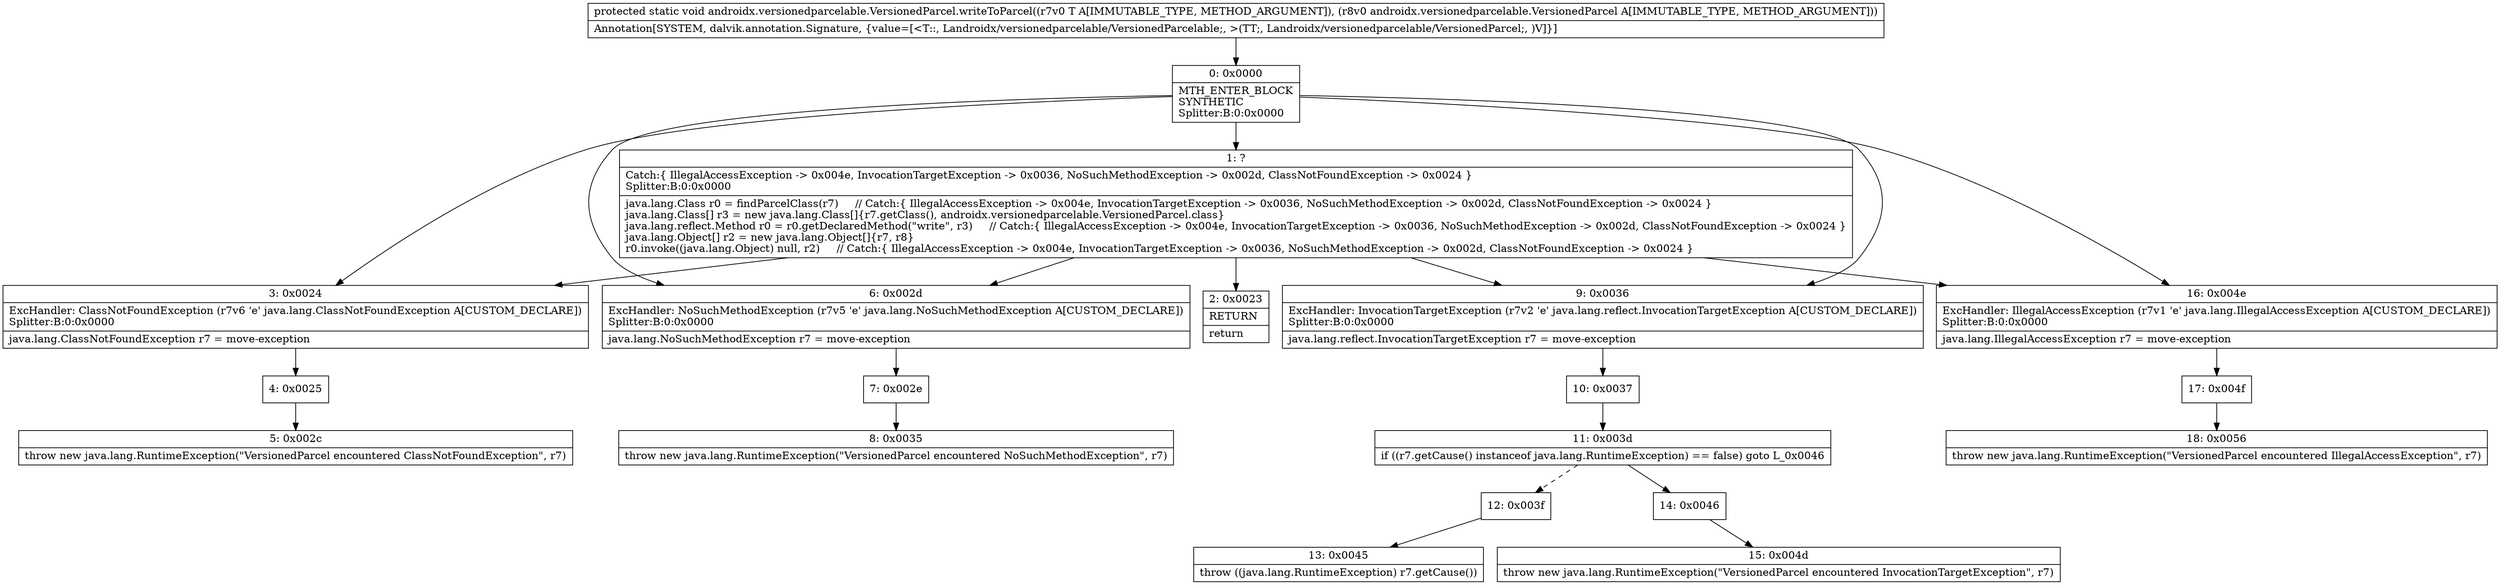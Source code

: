 digraph "CFG forandroidx.versionedparcelable.VersionedParcel.writeToParcel(Landroidx\/versionedparcelable\/VersionedParcelable;Landroidx\/versionedparcelable\/VersionedParcel;)V" {
Node_0 [shape=record,label="{0\:\ 0x0000|MTH_ENTER_BLOCK\lSYNTHETIC\lSplitter:B:0:0x0000\l}"];
Node_1 [shape=record,label="{1\:\ ?|Catch:\{ IllegalAccessException \-\> 0x004e, InvocationTargetException \-\> 0x0036, NoSuchMethodException \-\> 0x002d, ClassNotFoundException \-\> 0x0024 \}\lSplitter:B:0:0x0000\l|java.lang.Class r0 = findParcelClass(r7)     \/\/ Catch:\{ IllegalAccessException \-\> 0x004e, InvocationTargetException \-\> 0x0036, NoSuchMethodException \-\> 0x002d, ClassNotFoundException \-\> 0x0024 \}\ljava.lang.Class[] r3 = new java.lang.Class[]\{r7.getClass(), androidx.versionedparcelable.VersionedParcel.class\}\ljava.lang.reflect.Method r0 = r0.getDeclaredMethod(\"write\", r3)     \/\/ Catch:\{ IllegalAccessException \-\> 0x004e, InvocationTargetException \-\> 0x0036, NoSuchMethodException \-\> 0x002d, ClassNotFoundException \-\> 0x0024 \}\ljava.lang.Object[] r2 = new java.lang.Object[]\{r7, r8\}\lr0.invoke((java.lang.Object) null, r2)     \/\/ Catch:\{ IllegalAccessException \-\> 0x004e, InvocationTargetException \-\> 0x0036, NoSuchMethodException \-\> 0x002d, ClassNotFoundException \-\> 0x0024 \}\l}"];
Node_2 [shape=record,label="{2\:\ 0x0023|RETURN\l|return\l}"];
Node_3 [shape=record,label="{3\:\ 0x0024|ExcHandler: ClassNotFoundException (r7v6 'e' java.lang.ClassNotFoundException A[CUSTOM_DECLARE])\lSplitter:B:0:0x0000\l|java.lang.ClassNotFoundException r7 = move\-exception\l}"];
Node_4 [shape=record,label="{4\:\ 0x0025}"];
Node_5 [shape=record,label="{5\:\ 0x002c|throw new java.lang.RuntimeException(\"VersionedParcel encountered ClassNotFoundException\", r7)\l}"];
Node_6 [shape=record,label="{6\:\ 0x002d|ExcHandler: NoSuchMethodException (r7v5 'e' java.lang.NoSuchMethodException A[CUSTOM_DECLARE])\lSplitter:B:0:0x0000\l|java.lang.NoSuchMethodException r7 = move\-exception\l}"];
Node_7 [shape=record,label="{7\:\ 0x002e}"];
Node_8 [shape=record,label="{8\:\ 0x0035|throw new java.lang.RuntimeException(\"VersionedParcel encountered NoSuchMethodException\", r7)\l}"];
Node_9 [shape=record,label="{9\:\ 0x0036|ExcHandler: InvocationTargetException (r7v2 'e' java.lang.reflect.InvocationTargetException A[CUSTOM_DECLARE])\lSplitter:B:0:0x0000\l|java.lang.reflect.InvocationTargetException r7 = move\-exception\l}"];
Node_10 [shape=record,label="{10\:\ 0x0037}"];
Node_11 [shape=record,label="{11\:\ 0x003d|if ((r7.getCause() instanceof java.lang.RuntimeException) == false) goto L_0x0046\l}"];
Node_12 [shape=record,label="{12\:\ 0x003f}"];
Node_13 [shape=record,label="{13\:\ 0x0045|throw ((java.lang.RuntimeException) r7.getCause())\l}"];
Node_14 [shape=record,label="{14\:\ 0x0046}"];
Node_15 [shape=record,label="{15\:\ 0x004d|throw new java.lang.RuntimeException(\"VersionedParcel encountered InvocationTargetException\", r7)\l}"];
Node_16 [shape=record,label="{16\:\ 0x004e|ExcHandler: IllegalAccessException (r7v1 'e' java.lang.IllegalAccessException A[CUSTOM_DECLARE])\lSplitter:B:0:0x0000\l|java.lang.IllegalAccessException r7 = move\-exception\l}"];
Node_17 [shape=record,label="{17\:\ 0x004f}"];
Node_18 [shape=record,label="{18\:\ 0x0056|throw new java.lang.RuntimeException(\"VersionedParcel encountered IllegalAccessException\", r7)\l}"];
MethodNode[shape=record,label="{protected static void androidx.versionedparcelable.VersionedParcel.writeToParcel((r7v0 T A[IMMUTABLE_TYPE, METHOD_ARGUMENT]), (r8v0 androidx.versionedparcelable.VersionedParcel A[IMMUTABLE_TYPE, METHOD_ARGUMENT]))  | Annotation[SYSTEM, dalvik.annotation.Signature, \{value=[\<T::, Landroidx\/versionedparcelable\/VersionedParcelable;, \>(TT;, Landroidx\/versionedparcelable\/VersionedParcel;, )V]\}]\l}"];
MethodNode -> Node_0;
Node_0 -> Node_1;
Node_0 -> Node_16;
Node_0 -> Node_9;
Node_0 -> Node_6;
Node_0 -> Node_3;
Node_1 -> Node_2;
Node_1 -> Node_16;
Node_1 -> Node_9;
Node_1 -> Node_6;
Node_1 -> Node_3;
Node_3 -> Node_4;
Node_4 -> Node_5;
Node_6 -> Node_7;
Node_7 -> Node_8;
Node_9 -> Node_10;
Node_10 -> Node_11;
Node_11 -> Node_12[style=dashed];
Node_11 -> Node_14;
Node_12 -> Node_13;
Node_14 -> Node_15;
Node_16 -> Node_17;
Node_17 -> Node_18;
}

